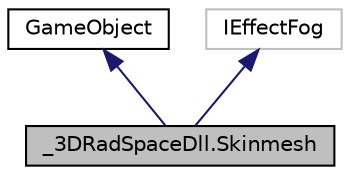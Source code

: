 digraph "_3DRadSpaceDll.Skinmesh"
{
 // LATEX_PDF_SIZE
  edge [fontname="Helvetica",fontsize="10",labelfontname="Helvetica",labelfontsize="10"];
  node [fontname="Helvetica",fontsize="10",shape=record];
  Node1 [label="_3DRadSpaceDll.Skinmesh",height=0.2,width=0.4,color="black", fillcolor="grey75", style="filled", fontcolor="black",tooltip="Class for drawing a 3D mesh."];
  Node2 -> Node1 [dir="back",color="midnightblue",fontsize="10",style="solid",fontname="Helvetica"];
  Node2 [label="GameObject",height=0.2,width=0.4,color="black", fillcolor="white", style="filled",URL="$class__3_d_rad_space_dll_1_1_game_object.html",tooltip="Base class for all 3DRadSpace objects."];
  Node3 -> Node1 [dir="back",color="midnightblue",fontsize="10",style="solid",fontname="Helvetica"];
  Node3 [label="IEffectFog",height=0.2,width=0.4,color="grey75", fillcolor="white", style="filled",tooltip=" "];
}
